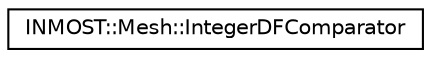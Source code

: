 digraph "Graphical Class Hierarchy"
{
  edge [fontname="Helvetica",fontsize="10",labelfontname="Helvetica",labelfontsize="10"];
  node [fontname="Helvetica",fontsize="10",shape=record];
  rankdir="LR";
  Node1 [label="INMOST::Mesh::IntegerDFComparator",height=0.2,width=0.4,color="black", fillcolor="white", style="filled",URL="$classINMOST_1_1Mesh_1_1IntegerDFComparator.html"];
}
